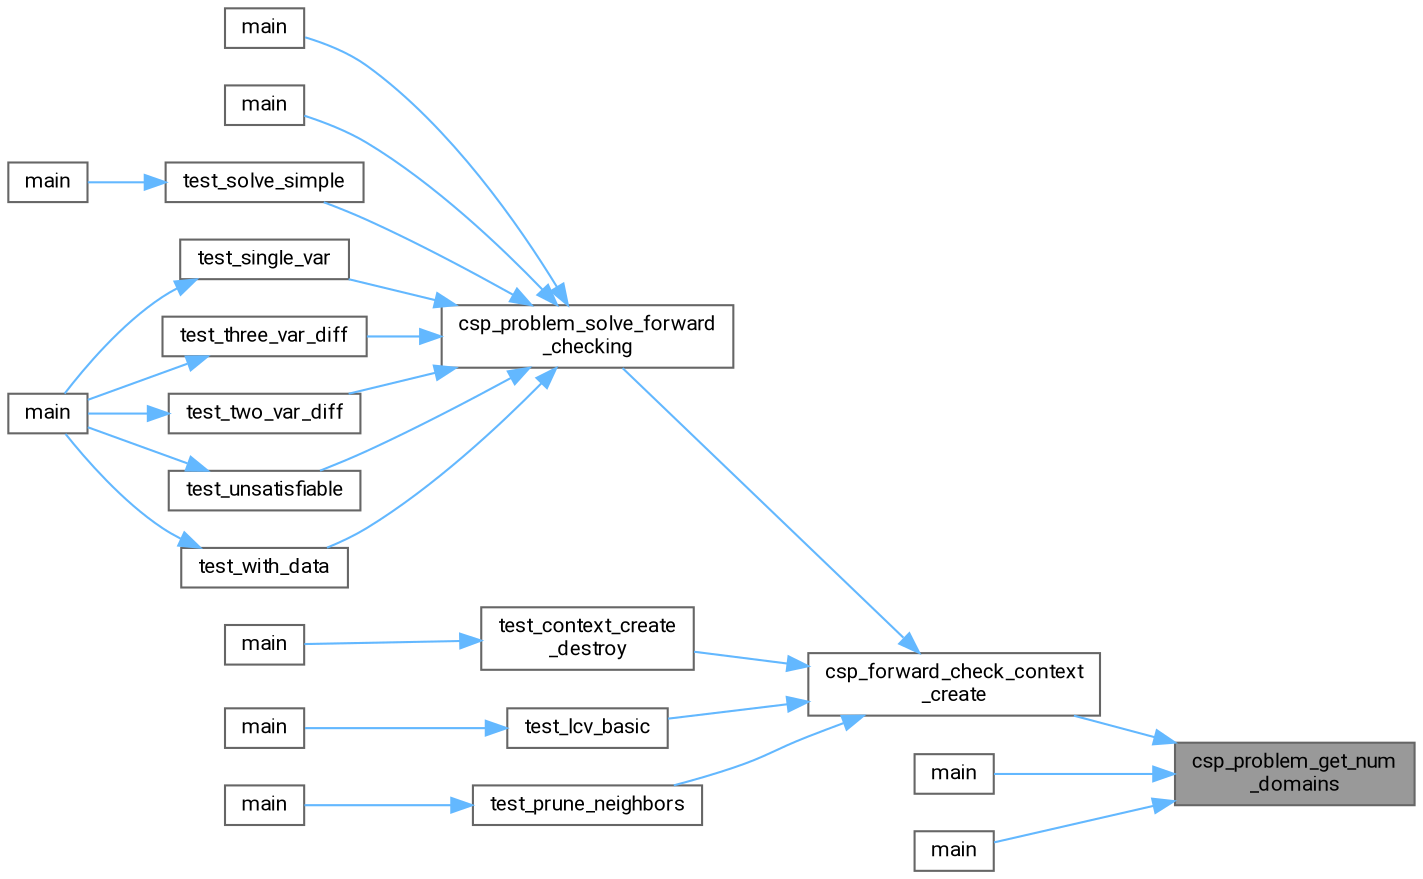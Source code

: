 digraph "csp_problem_get_num_domains"
{
 // LATEX_PDF_SIZE
  bgcolor="transparent";
  edge [fontname=Roboto,fontsize=10,labelfontname=Roboto,labelfontsize=10];
  node [fontname=Roboto,fontsize=10,shape=box,height=0.2,width=0.4];
  rankdir="RL";
  Node1 [id="Node000001",label="csp_problem_get_num\l_domains",height=0.2,width=0.4,color="gray40", fillcolor="grey60", style="filled", fontcolor="black",tooltip="Gets the number of variables (domains) in the CSP problem."];
  Node1 -> Node2 [id="edge1_Node000001_Node000002",dir="back",color="steelblue1",style="solid",tooltip=" "];
  Node2 [id="Node000002",label="csp_forward_check_context\l_create",height=0.2,width=0.4,color="grey40", fillcolor="white", style="filled",URL="$forward-checking_8c.html#a80a2e22a4514587505e87b68cd29841b",tooltip="Creates and initializes a forward checking context."];
  Node2 -> Node3 [id="edge2_Node000002_Node000003",dir="back",color="steelblue1",style="solid",tooltip=" "];
  Node3 [id="Node000003",label="csp_problem_solve_forward\l_checking",height=0.2,width=0.4,color="grey40", fillcolor="white", style="filled",URL="$forward-checking_8c.html#aab2b763fd1833131dc1b7f43b2c7942a",tooltip="Solves a CSP problem using the forward checking algorithm with heuristics."];
  Node3 -> Node4 [id="edge3_Node000003_Node000004",dir="back",color="steelblue1",style="solid",tooltip=" "];
  Node4 [id="Node000004",label="main",height=0.2,width=0.4,color="grey40", fillcolor="white", style="filled",URL="$test-solve-sudoku-integration_8c.html#ae66f6b31b5ad750f1fe042a706a4e3d4",tooltip=" "];
  Node3 -> Node5 [id="edge4_Node000003_Node000005",dir="back",color="steelblue1",style="solid",tooltip=" "];
  Node5 [id="Node000005",label="main",height=0.2,width=0.4,color="grey40", fillcolor="white", style="filled",URL="$solve-sudoku_8c.html#a0ddf1224851353fc92bfbff6f499fa97",tooltip=" "];
  Node3 -> Node6 [id="edge5_Node000003_Node000006",dir="back",color="steelblue1",style="solid",tooltip=" "];
  Node6 [id="Node000006",label="test_single_var",height=0.2,width=0.4,color="grey40", fillcolor="white", style="filled",URL="$test-forward-checking_8c.html#ad73208eb4ba9df875d1fdf3c0b43a6e7",tooltip=" "];
  Node6 -> Node7 [id="edge6_Node000006_Node000007",dir="back",color="steelblue1",style="solid",tooltip=" "];
  Node7 [id="Node000007",label="main",height=0.2,width=0.4,color="grey40", fillcolor="white", style="filled",URL="$test-forward-checking_8c.html#a840291bc02cba5474a4cb46a9b9566fe",tooltip=" "];
  Node3 -> Node8 [id="edge7_Node000003_Node000008",dir="back",color="steelblue1",style="solid",tooltip=" "];
  Node8 [id="Node000008",label="test_solve_simple",height=0.2,width=0.4,color="grey40", fillcolor="white", style="filled",URL="$test-solve-forward-checking_8c.html#ad2ec5370481a424ba0df59de2b8ede5b",tooltip=" "];
  Node8 -> Node9 [id="edge8_Node000008_Node000009",dir="back",color="steelblue1",style="solid",tooltip=" "];
  Node9 [id="Node000009",label="main",height=0.2,width=0.4,color="grey40", fillcolor="white", style="filled",URL="$test-solve-forward-checking_8c.html#a840291bc02cba5474a4cb46a9b9566fe",tooltip=" "];
  Node3 -> Node10 [id="edge9_Node000003_Node000010",dir="back",color="steelblue1",style="solid",tooltip=" "];
  Node10 [id="Node000010",label="test_three_var_diff",height=0.2,width=0.4,color="grey40", fillcolor="white", style="filled",URL="$test-forward-checking_8c.html#aebadbf73aad5c0730e4272306f6a5388",tooltip=" "];
  Node10 -> Node7 [id="edge10_Node000010_Node000007",dir="back",color="steelblue1",style="solid",tooltip=" "];
  Node3 -> Node11 [id="edge11_Node000003_Node000011",dir="back",color="steelblue1",style="solid",tooltip=" "];
  Node11 [id="Node000011",label="test_two_var_diff",height=0.2,width=0.4,color="grey40", fillcolor="white", style="filled",URL="$test-forward-checking_8c.html#ab497f67117be78c07a415960ba822485",tooltip=" "];
  Node11 -> Node7 [id="edge12_Node000011_Node000007",dir="back",color="steelblue1",style="solid",tooltip=" "];
  Node3 -> Node12 [id="edge13_Node000003_Node000012",dir="back",color="steelblue1",style="solid",tooltip=" "];
  Node12 [id="Node000012",label="test_unsatisfiable",height=0.2,width=0.4,color="grey40", fillcolor="white", style="filled",URL="$test-forward-checking_8c.html#a769d87bae594656fbf9732ac5173f5b1",tooltip=" "];
  Node12 -> Node7 [id="edge14_Node000012_Node000007",dir="back",color="steelblue1",style="solid",tooltip=" "];
  Node3 -> Node13 [id="edge15_Node000003_Node000013",dir="back",color="steelblue1",style="solid",tooltip=" "];
  Node13 [id="Node000013",label="test_with_data",height=0.2,width=0.4,color="grey40", fillcolor="white", style="filled",URL="$test-forward-checking_8c.html#a8d8bb23667ef5a832ac998a3204d6838",tooltip=" "];
  Node13 -> Node7 [id="edge16_Node000013_Node000007",dir="back",color="steelblue1",style="solid",tooltip=" "];
  Node2 -> Node14 [id="edge17_Node000002_Node000014",dir="back",color="steelblue1",style="solid",tooltip=" "];
  Node14 [id="Node000014",label="test_context_create\l_destroy",height=0.2,width=0.4,color="grey40", fillcolor="white", style="filled",URL="$test-context_8c.html#a885c8a80baefd5f7c87af51f76ffb2f9",tooltip=" "];
  Node14 -> Node15 [id="edge18_Node000014_Node000015",dir="back",color="steelblue1",style="solid",tooltip=" "];
  Node15 [id="Node000015",label="main",height=0.2,width=0.4,color="grey40", fillcolor="white", style="filled",URL="$test-context_8c.html#a840291bc02cba5474a4cb46a9b9566fe",tooltip=" "];
  Node2 -> Node16 [id="edge19_Node000002_Node000016",dir="back",color="steelblue1",style="solid",tooltip=" "];
  Node16 [id="Node000016",label="test_lcv_basic",height=0.2,width=0.4,color="grey40", fillcolor="white", style="filled",URL="$test-order-values-lcv_8c.html#a2e8b8362481e9c5d3c195e4bb6c66f85",tooltip=" "];
  Node16 -> Node17 [id="edge20_Node000016_Node000017",dir="back",color="steelblue1",style="solid",tooltip=" "];
  Node17 [id="Node000017",label="main",height=0.2,width=0.4,color="grey40", fillcolor="white", style="filled",URL="$test-order-values-lcv_8c.html#a840291bc02cba5474a4cb46a9b9566fe",tooltip=" "];
  Node2 -> Node18 [id="edge21_Node000002_Node000018",dir="back",color="steelblue1",style="solid",tooltip=" "];
  Node18 [id="Node000018",label="test_prune_neighbors",height=0.2,width=0.4,color="grey40", fillcolor="white", style="filled",URL="$test-prune-neighbors_8c.html#adfd3efeb770bf4bc80c71cdab729c81d",tooltip=" "];
  Node18 -> Node19 [id="edge22_Node000018_Node000019",dir="back",color="steelblue1",style="solid",tooltip=" "];
  Node19 [id="Node000019",label="main",height=0.2,width=0.4,color="grey40", fillcolor="white", style="filled",URL="$test-prune-neighbors_8c.html#a840291bc02cba5474a4cb46a9b9566fe",tooltip=" "];
  Node1 -> Node20 [id="edge23_Node000001_Node000020",dir="back",color="steelblue1",style="solid",tooltip=" "];
  Node20 [id="Node000020",label="main",height=0.2,width=0.4,color="grey40", fillcolor="white", style="filled",URL="$test-create-sudoku-problem_8c.html#ae66f6b31b5ad750f1fe042a706a4e3d4",tooltip=" "];
  Node1 -> Node21 [id="edge24_Node000001_Node000021",dir="back",color="steelblue1",style="solid",tooltip=" "];
  Node21 [id="Node000021",label="main",height=0.2,width=0.4,color="grey40", fillcolor="white", style="filled",URL="$test-problem_8c.html#a840291bc02cba5474a4cb46a9b9566fe",tooltip=" "];
}
